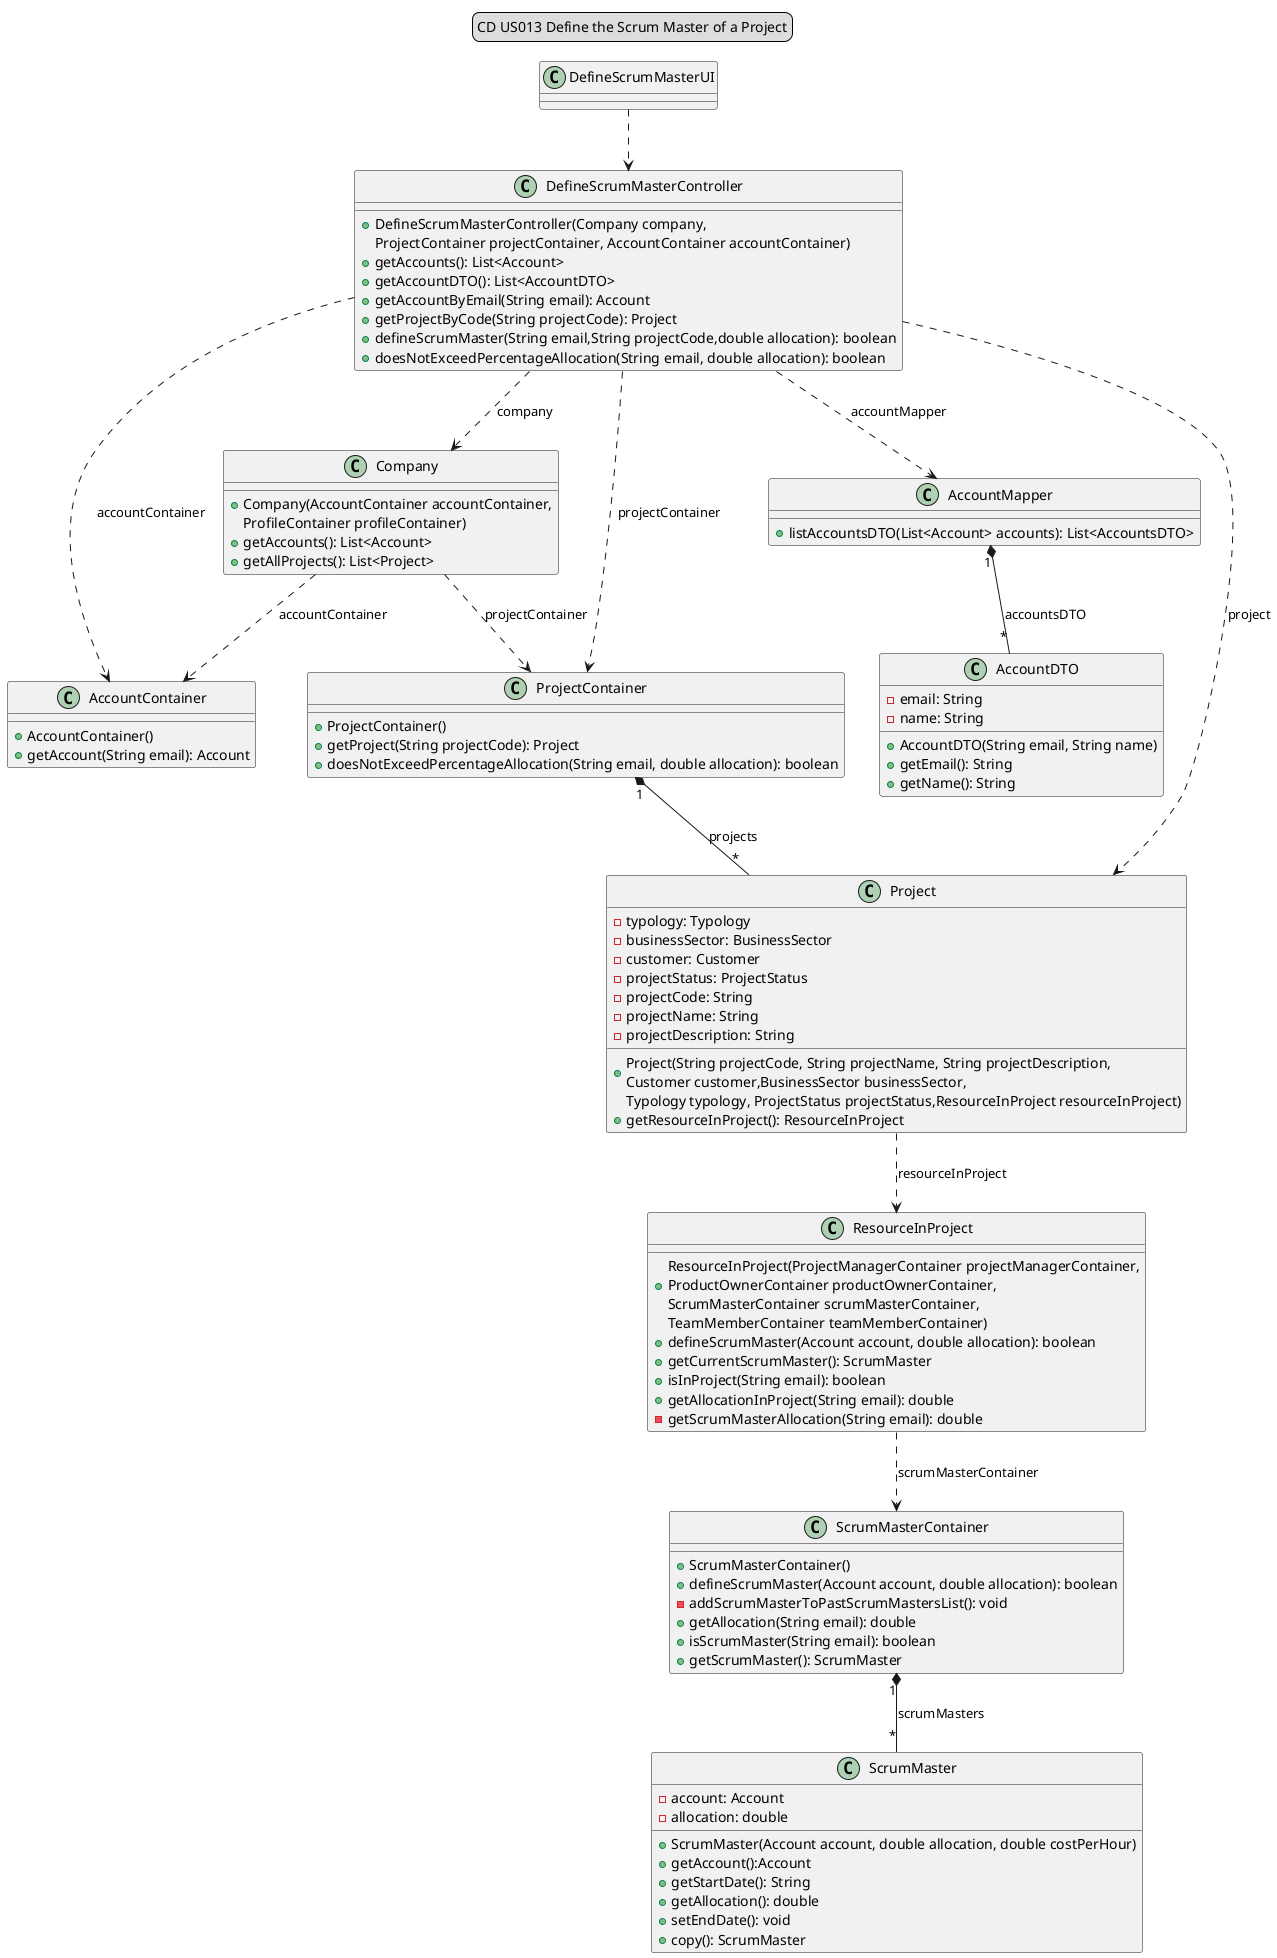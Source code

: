 @startuml

skinparam sequenceMessageAlign center

legend top
CD US013 Define the Scrum Master of a Project
end legend

DefineScrumMasterUI ..> DefineScrumMasterController
DefineScrumMasterController ..> Company :company
DefineScrumMasterController ..> AccountContainer :accountContainer
Company ..> AccountContainer :accountContainer
Company ..> ProjectContainer :projectContainer
DefineScrumMasterController ..> AccountMapper :accountMapper
DefineScrumMasterController ..> ProjectContainer :projectContainer
DefineScrumMasterController ..> Project :project
Project ..> ResourceInProject :resourceInProject
ResourceInProject ..> ScrumMasterContainer :scrumMasterContainer
ProjectContainer "1"*--"*" Project :projects
AccountMapper "1"*--"*" AccountDTO: accountsDTO
ScrumMasterContainer "1"*--"*" ScrumMaster: scrumMasters

class DefineScrumMasterUI{
}

class DefineScrumMasterController{
+DefineScrumMasterController(Company company,
ProjectContainer projectContainer, AccountContainer accountContainer)
+getAccounts(): List<Account>
+getAccountDTO(): List<AccountDTO>
+getAccountByEmail(String email): Account
+getProjectByCode(String projectCode): Project
+defineScrumMaster(String email,String projectCode,double allocation): boolean
+doesNotExceedPercentageAllocation(String email, double allocation): boolean
}

class Company{
+Company(AccountContainer accountContainer,
ProfileContainer profileContainer)
+getAccounts(): List<Account>
+getAllProjects(): List<Project>
}

class AccountContainer{
+AccountContainer()
+getAccount(String email): Account
}

class AccountMapper{
+listAccountsDTO(List<Account> accounts): List<AccountsDTO>
}

class Project{
+Project(String projectCode, String projectName, String projectDescription,\nCustomer customer,BusinessSector businessSector,
Typology typology, ProjectStatus projectStatus,ResourceInProject resourceInProject)
-typology: Typology
-businessSector: BusinessSector
-customer: Customer
-projectStatus: ProjectStatus
-projectCode: String
-projectName: String
-projectDescription: String
+getResourceInProject(): ResourceInProject
}

class ResourceInProject{
+ResourceInProject(ProjectManagerContainer projectManagerContainer,\nProductOwnerContainer productOwnerContainer,\nScrumMasterContainer scrumMasterContainer,
TeamMemberContainer teamMemberContainer)
+defineScrumMaster(Account account, double allocation): boolean
+getCurrentScrumMaster(): ScrumMaster
+isInProject(String email): boolean
+getAllocationInProject(String email): double
-getScrumMasterAllocation(String email): double
}

class ScrumMasterContainer{
+ScrumMasterContainer()
+defineScrumMaster(Account account, double allocation): boolean
-addScrumMasterToPastScrumMastersList(): void
+getAllocation(String email): double
+isScrumMaster(String email): boolean
+getScrumMaster(): ScrumMaster
}

class ProjectContainer{
+ProjectContainer()
+getProject(String projectCode): Project
+doesNotExceedPercentageAllocation(String email, double allocation): boolean
}

class ScrumMaster{
-account: Account
-allocation: double
+ScrumMaster(Account account, double allocation, double costPerHour)
+getAccount():Account
+getStartDate(): String
+getAllocation(): double
+setEndDate(): void
+copy(): ScrumMaster
}

class AccountDTO{
-email: String
-name: String
+AccountDTO(String email, String name)
+getEmail(): String
+getName(): String
}

@enduml